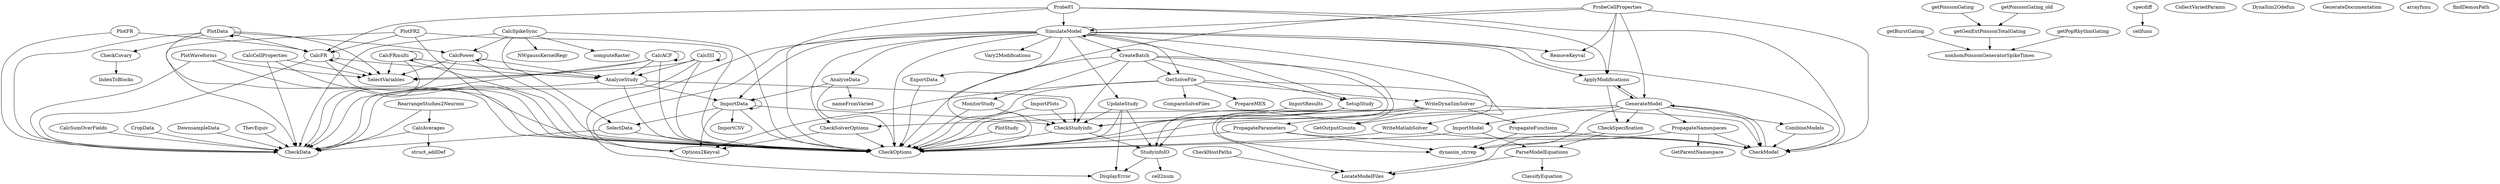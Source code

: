 /* Created by mdot for Matlab */
digraph m2html {
  AnalyzeData -> CheckOptions;
  AnalyzeData -> ImportData;
  AnalyzeData -> nameFromVaried;
  AnalyzeStudy -> CheckData;
  AnalyzeStudy -> CheckOptions;
  AnalyzeStudy -> CheckStudyinfo;
  AnalyzeStudy -> ImportData;
  ApplyModifications -> CheckSpecification;
  ApplyModifications -> GenerateModel;
  CalcACF -> AnalyzeStudy;
  CalcACF -> CalcACF;
  CalcACF -> CheckData;
  CalcACF -> CheckOptions;
  CalcACF -> SelectVariables;
  CalcAverages -> CheckData;
  CalcAverages -> struct_addDef;
  CalcCellProperties -> CheckData;
  CalcCellProperties -> CheckOptions;
  CalcCellProperties -> SelectVariables;
  CalcFR -> AnalyzeStudy;
  CalcFR -> CalcFR;
  CalcFR -> CheckData;
  CalcFR -> CheckOptions;
  CalcFR -> SelectVariables;
  CalcFRmulti -> AnalyzeStudy;
  CalcFRmulti -> CalcFRmulti;
  CalcFRmulti -> CheckData;
  CalcFRmulti -> CheckOptions;
  CalcFRmulti -> SelectVariables;
  CalcISI -> AnalyzeStudy;
  CalcISI -> CalcISI;
  CalcISI -> CheckData;
  CalcISI -> CheckOptions;
  CalcISI -> SelectVariables;
  CalcPower -> AnalyzeStudy;
  CalcPower -> CalcPower;
  CalcPower -> CheckData;
  CalcPower -> CheckOptions;
  CalcPower -> SelectVariables;
  CalcSpikeSync -> CalcPower;
  CalcSpikeSync -> CheckData;
  CalcSpikeSync -> CheckOptions;
  CalcSpikeSync -> NWgaussKernelRegr;
  CalcSpikeSync -> SelectData;
  CalcSpikeSync -> computeRaster;
  CalcSumOverFields -> CheckData;
  CheckCovary -> IndexToBlocks;
  CheckHostPaths -> LocateModelFiles;
  CheckModel -> GenerateModel;
  CheckSolverOptions -> CheckOptions;
  CheckSolverOptions -> Options2Keyval;
  CheckSpecification -> LocateModelFiles;
  CheckSpecification -> ParseModelEquations;
  CheckStudyinfo -> CheckOptions;
  CheckStudyinfo -> StudyinfoIO;
  CombineModels -> CheckModel;
  CreateBatch -> CheckOptions;
  CreateBatch -> CheckStudyinfo;
  CreateBatch -> GetSolveFile;
  CreateBatch -> LocateModelFiles;
  CreateBatch -> MonitorStudy;
  CreateBatch -> SetupStudy;
  CreateBatch -> StudyinfoIO;
  CropData -> CheckData;
  DownsampleData -> CheckData;
  ExportData -> CheckOptions;
  GenerateModel -> ApplyModifications;
  GenerateModel -> CheckModel;
  GenerateModel -> CheckOptions;
  GenerateModel -> CheckSpecification;
  GenerateModel -> CombineModels;
  GenerateModel -> ImportModel;
  GenerateModel -> PropagateNamespaces;
  GenerateModel -> dynasim_strrep;
  GetSolveFile -> CheckOptions;
  GetSolveFile -> CompareSolveFiles;
  GetSolveFile -> Options2Keyval;
  GetSolveFile -> PrepareMEX;
  GetSolveFile -> WriteDynaSimSolver;
  GetSolveFile -> WriteMatlabSolver;
  ImportData -> CheckOptions;
  ImportData -> CheckStudyinfo;
  ImportData -> ImportCSV;
  ImportData -> ImportData;
  ImportData -> Options2Keyval;
  ImportData -> SelectData;
  ImportModel -> CheckOptions;
  ImportModel -> ParseModelEquations;
  ImportPlots -> CheckOptions;
  ImportPlots -> CheckStudyinfo;
  ImportResults -> CheckStudyinfo;
  MonitorStudy -> CheckOptions;
  MonitorStudy -> CheckStudyinfo;
  ParseModelEquations -> ClassifyEquation;
  ParseModelEquations -> LocateModelFiles;
  PlotData -> CalcFR;
  PlotData -> CalcPower;
  PlotData -> CheckCovary;
  PlotData -> CheckData;
  PlotData -> CheckOptions;
  PlotData -> PlotData;
  PlotData -> SelectVariables;
  PlotFR -> CalcFR;
  PlotFR -> CheckData;
  PlotFR2 -> CalcFR;
  PlotFR2 -> CheckData;
  PlotFR2 -> CheckOptions;
  PlotFR2 -> Options2Keyval;
  PlotStudy -> CheckOptions;
  PlotWaveforms -> CheckData;
  PlotWaveforms -> CheckOptions;
  PlotWaveforms -> SelectVariables;
  ProbeCellProperties -> ApplyModifications;
  ProbeCellProperties -> CheckModel;
  ProbeCellProperties -> CheckOptions;
  ProbeCellProperties -> GenerateModel;
  ProbeCellProperties -> RemoveKeyval;
  ProbeCellProperties -> SimulateModel;
  ProbeFI -> ApplyModifications;
  ProbeFI -> CalcFR;
  ProbeFI -> CheckModel;
  ProbeFI -> CheckOptions;
  ProbeFI -> SimulateModel;
  PropagateFunctions -> CheckModel;
  PropagateFunctions -> dynasim_strrep;
  PropagateNamespaces -> CheckModel;
  PropagateNamespaces -> GetParentNamespace;
  PropagateNamespaces -> dynasim_strrep;
  PropagateParameters -> CheckModel;
  PropagateParameters -> CheckOptions;
  PropagateParameters -> dynasim_strrep;
  RearrangeStudies2Neurons -> CalcAverages;
  RearrangeStudies2Neurons -> CheckData;
  SelectData -> CheckData;
  SelectData -> CheckOptions;
  SetupStudy -> CheckOptions;
  SetupStudy -> CheckStudyinfo;
  SetupStudy -> StudyinfoIO;
  SimulateModel -> AnalyzeData;
  SimulateModel -> ApplyModifications;
  SimulateModel -> CheckModel;
  SimulateModel -> CheckOptions;
  SimulateModel -> CheckSolverOptions;
  SimulateModel -> CreateBatch;
  SimulateModel -> DisplayError;
  SimulateModel -> ExportData;
  SimulateModel -> GetOutputCounts;
  SimulateModel -> GetSolveFile;
  SimulateModel -> ImportData;
  SimulateModel -> Options2Keyval;
  SimulateModel -> RemoveKeyval;
  SimulateModel -> SetupStudy;
  SimulateModel -> SimulateModel;
  SimulateModel -> UpdateStudy;
  SimulateModel -> Vary2Modifications;
  StudyinfoIO -> DisplayError;
  StudyinfoIO -> cell2num;
  ThevEquiv -> CheckData;
  UpdateStudy -> CheckOptions;
  UpdateStudy -> CheckStudyinfo;
  UpdateStudy -> DisplayError;
  UpdateStudy -> StudyinfoIO;
  WriteDynaSimSolver -> CheckModel;
  WriteDynaSimSolver -> CheckOptions;
  WriteDynaSimSolver -> CheckSolverOptions;
  WriteDynaSimSolver -> GetOutputCounts;
  WriteDynaSimSolver -> PropagateFunctions;
  WriteDynaSimSolver -> PropagateParameters;
  WriteDynaSimSolver -> dynasim_strrep;
  WriteMatlabSolver -> CheckModel;
  WriteMatlabSolver -> CheckOptions;
  getBurstGating -> nonhomPoissonGeneratorSpikeTimes;
  getGenExtPoissonTotalGating -> nonhomPoissonGeneratorSpikeTimes;
  getPoissonGating -> getGenExtPoissonTotalGating;
  getPoissonGating_old -> getGenExtPoissonTotalGating;
  getPopRhythmGating -> nonhomPoissonGeneratorSpikeTimes;
  specdiff -> cellfunu;

  AnalyzeData [URL="AnalyzeData.html"];
  AnalyzeStudy [URL="AnalyzeStudy.html"];
  ApplyModifications [URL="ApplyModifications.html"];
  CalcACF [URL="CalcACF.html"];
  CalcAverages [URL="CalcAverages.html"];
  CalcCellProperties [URL="CalcCellProperties.html"];
  CalcFR [URL="CalcFR.html"];
  CalcFRmulti [URL="CalcFRmulti.html"];
  CalcISI [URL="CalcISI.html"];
  CalcPower [URL="CalcPower.html"];
  CalcSpikeSync [URL="CalcSpikeSync.html"];
  CalcSumOverFields [URL="CalcSumOverFields.html"];
  CheckCovary [URL="CheckCovary.html"];
  CheckData [URL="CheckData.html"];
  CheckHostPaths [URL="CheckHostPaths.html"];
  CheckModel [URL="CheckModel.html"];
  CheckOptions [URL="CheckOptions.html"];
  CheckSolverOptions [URL="CheckSolverOptions.html"];
  CheckSpecification [URL="CheckSpecification.html"];
  CheckStudyinfo [URL="CheckStudyinfo.html"];
  ClassifyEquation [URL="ClassifyEquation.html"];
  CollectVariedParams [URL="CollectVariedParams.html"];
  CombineModels [URL="CombineModels.html"];
  CompareSolveFiles [URL="CompareSolveFiles.html"];
  CreateBatch [URL="CreateBatch.html"];
  CropData [URL="CropData.html"];
  DisplayError [URL="DisplayError.html"];
  DownsampleData [URL="DownsampleData.html"];
  DynaSim2Odefun [URL="DynaSim2Odefun.html"];
  ExportData [URL="ExportData.html"];
  GenerateDocumentation [URL="GenerateDocumentation.html"];
  GenerateModel [URL="GenerateModel.html"];
  GetOutputCounts [URL="GetOutputCounts.html"];
  GetParentNamespace [URL="GetParentNamespace.html"];
  GetSolveFile [URL="GetSolveFile.html"];
  ImportCSV [URL="ImportCSV.html"];
  ImportData [URL="ImportData.html"];
  ImportModel [URL="ImportModel.html"];
  ImportPlots [URL="ImportPlots.html"];
  ImportResults [URL="ImportResults.html"];
  IndexToBlocks [URL="IndexToBlocks.html"];
  LocateModelFiles [URL="LocateModelFiles.html"];
  MonitorStudy [URL="MonitorStudy.html"];
  NWgaussKernelRegr [URL="NWgaussKernelRegr.html"];
  Options2Keyval [URL="Options2Keyval.html"];
  ParseModelEquations [URL="ParseModelEquations.html"];
  PlotData [URL="PlotData.html"];
  PlotFR [URL="PlotFR.html"];
  PlotFR2 [URL="PlotFR2.html"];
  PlotStudy [URL="PlotStudy.html"];
  PlotWaveforms [URL="PlotWaveforms.html"];
  PrepareMEX [URL="PrepareMEX.html"];
  ProbeCellProperties [URL="ProbeCellProperties.html"];
  ProbeFI [URL="ProbeFI.html"];
  PropagateFunctions [URL="PropagateFunctions.html"];
  PropagateNamespaces [URL="PropagateNamespaces.html"];
  PropagateParameters [URL="PropagateParameters.html"];
  RearrangeStudies2Neurons [URL="RearrangeStudies2Neurons.html"];
  RemoveKeyval [URL="RemoveKeyval.html"];
  SelectData [URL="SelectData.html"];
  SelectVariables [URL="SelectVariables.html"];
  SetupStudy [URL="SetupStudy.html"];
  SimulateModel [URL="SimulateModel.html"];
  StudyinfoIO [URL="StudyinfoIO.html"];
  ThevEquiv [URL="ThevEquiv.html"];
  UpdateStudy [URL="UpdateStudy.html"];
  Vary2Modifications [URL="Vary2Modifications.html"];
  WriteDynaSimSolver [URL="WriteDynaSimSolver.html"];
  WriteMatlabSolver [URL="WriteMatlabSolver.html"];
  arrayfunu [URL="arrayfunu.html"];
  cell2num [URL="cell2num.html"];
  cellfunu [URL="cellfunu.html"];
  computeRaster [URL="computeRaster.html"];
  dynasim_strrep [URL="dynasim_strrep.html"];
  findDemosPath [URL="findDemosPath.html"];
  getBurstGating [URL="getBurstGating.html"];
  getGenExtPoissonTotalGating [URL="getGenExtPoissonTotalGating.html"];
  getPoissonGating [URL="getPoissonGating.html"];
  getPoissonGating_old [URL="getPoissonGating_old.html"];
  getPopRhythmGating [URL="getPopRhythmGating.html"];
  nameFromVaried [URL="nameFromVaried.html"];
  nonhomPoissonGeneratorSpikeTimes [URL="nonhomPoissonGeneratorSpikeTimes.html"];
  specdiff [URL="specdiff.html"];
  struct_addDef [URL="struct_addDef.html"];
}